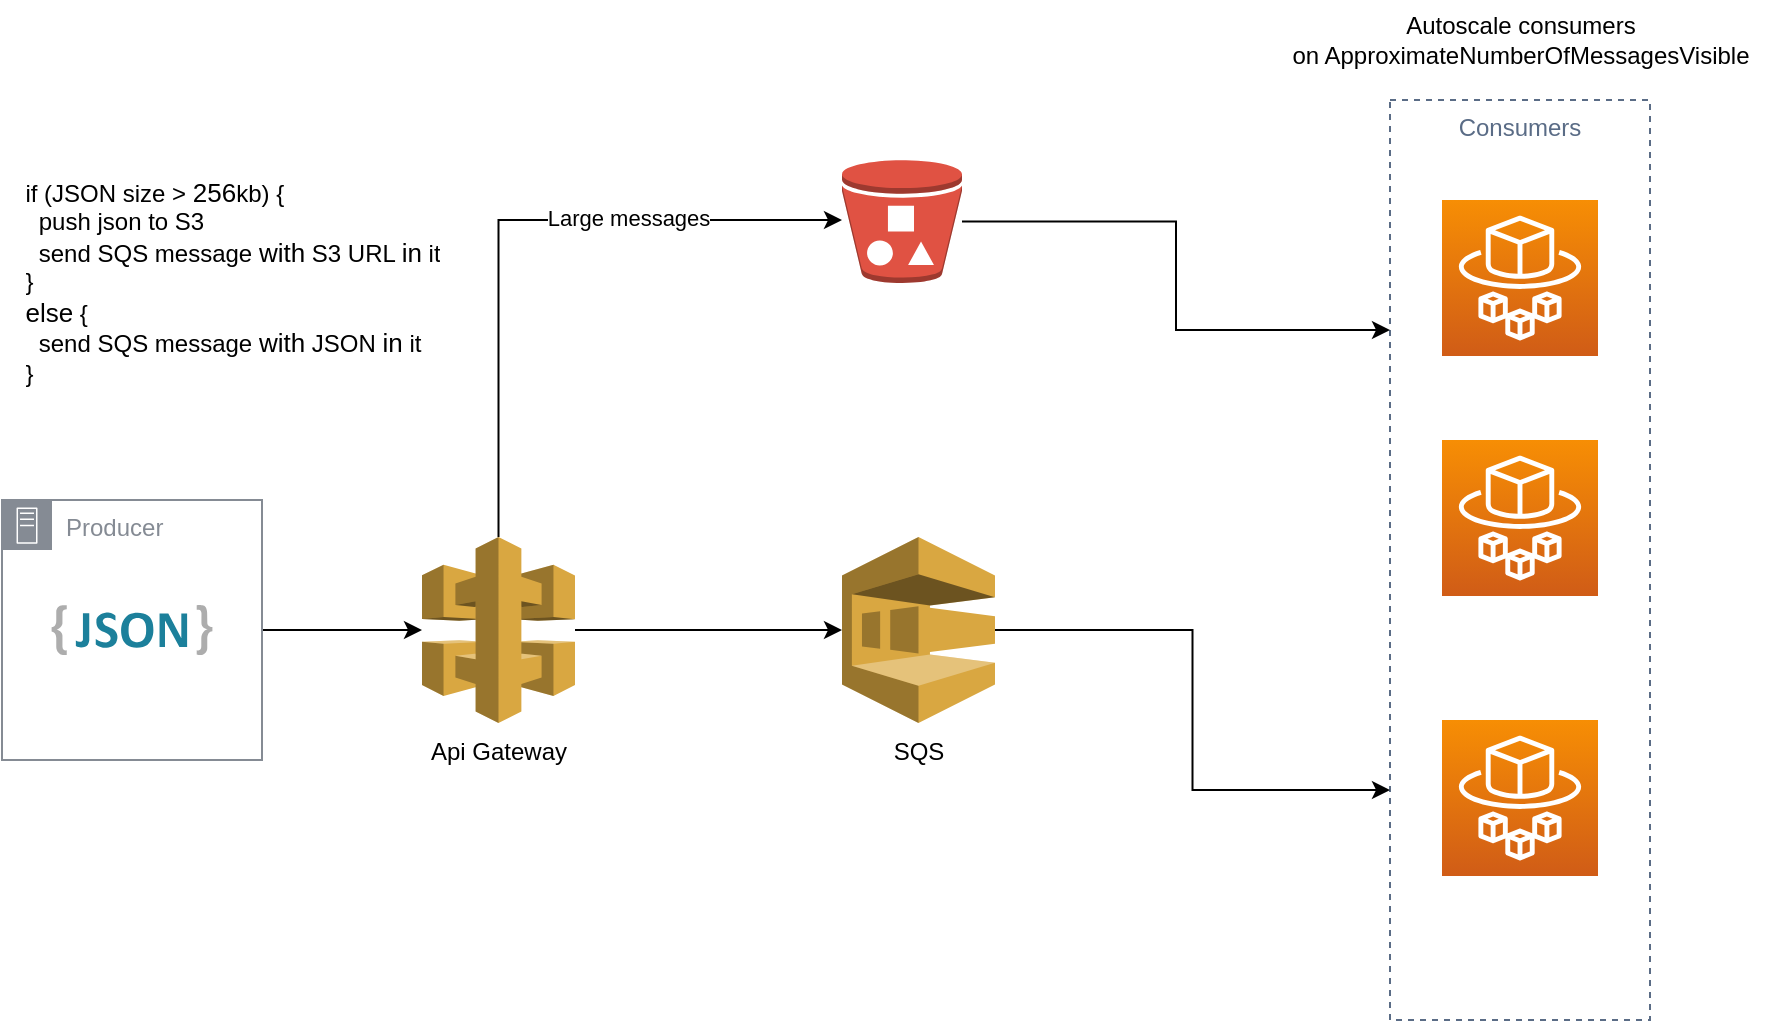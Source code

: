 <mxfile version="20.8.23" type="github">
  <diagram id="Ht1M8jgEwFfnCIfOTk4-" name="Page-1">
    <mxGraphModel dx="2074" dy="1901" grid="1" gridSize="10" guides="1" tooltips="1" connect="1" arrows="1" fold="1" page="1" pageScale="1" pageWidth="1169" pageHeight="827" math="0" shadow="0">
      <root>
        <mxCell id="0" />
        <mxCell id="1" parent="0" />
        <mxCell id="1pdppxs77dE7KQzOFC2R-21" value="Consumers" style="fillColor=none;strokeColor=#5A6C86;dashed=1;verticalAlign=top;fontStyle=0;fontColor=#5A6C86;" vertex="1" parent="1">
          <mxGeometry x="784" y="-650" width="130" height="460" as="geometry" />
        </mxCell>
        <mxCell id="1pdppxs77dE7KQzOFC2R-25" style="edgeStyle=orthogonalEdgeStyle;rounded=0;orthogonalLoop=1;jettySize=auto;html=1;entryX=0;entryY=0.75;entryDx=0;entryDy=0;" edge="1" parent="1" source="1pdppxs77dE7KQzOFC2R-1" target="1pdppxs77dE7KQzOFC2R-21">
          <mxGeometry relative="1" as="geometry" />
        </mxCell>
        <mxCell id="1pdppxs77dE7KQzOFC2R-1" value="SQS" style="outlineConnect=0;dashed=0;verticalLabelPosition=bottom;verticalAlign=top;align=center;html=1;shape=mxgraph.aws3.sqs;fillColor=#D9A741;gradientColor=none;" vertex="1" parent="1">
          <mxGeometry x="510" y="-431.5" width="76.5" height="93" as="geometry" />
        </mxCell>
        <mxCell id="1pdppxs77dE7KQzOFC2R-14" style="edgeStyle=orthogonalEdgeStyle;rounded=0;orthogonalLoop=1;jettySize=auto;html=1;entryX=0;entryY=0.5;entryDx=0;entryDy=0;entryPerimeter=0;" edge="1" parent="1" source="1pdppxs77dE7KQzOFC2R-2" target="1pdppxs77dE7KQzOFC2R-1">
          <mxGeometry relative="1" as="geometry" />
        </mxCell>
        <mxCell id="1pdppxs77dE7KQzOFC2R-19" style="edgeStyle=orthogonalEdgeStyle;rounded=0;orthogonalLoop=1;jettySize=auto;html=1;" edge="1" parent="1" source="1pdppxs77dE7KQzOFC2R-2" target="1pdppxs77dE7KQzOFC2R-16">
          <mxGeometry relative="1" as="geometry">
            <Array as="points">
              <mxPoint x="338" y="-590" />
            </Array>
          </mxGeometry>
        </mxCell>
        <mxCell id="1pdppxs77dE7KQzOFC2R-20" value="Large messages" style="edgeLabel;html=1;align=center;verticalAlign=middle;resizable=0;points=[];" vertex="1" connectable="0" parent="1pdppxs77dE7KQzOFC2R-19">
          <mxGeometry x="0.346" y="1" relative="1" as="geometry">
            <mxPoint as="offset" />
          </mxGeometry>
        </mxCell>
        <mxCell id="1pdppxs77dE7KQzOFC2R-2" value="Api Gateway" style="outlineConnect=0;dashed=0;verticalLabelPosition=bottom;verticalAlign=top;align=center;html=1;shape=mxgraph.aws3.api_gateway;fillColor=#D9A741;gradientColor=none;" vertex="1" parent="1">
          <mxGeometry x="300" y="-431.5" width="76.5" height="93" as="geometry" />
        </mxCell>
        <mxCell id="1pdppxs77dE7KQzOFC2R-6" value="" style="sketch=0;points=[[0,0,0],[0.25,0,0],[0.5,0,0],[0.75,0,0],[1,0,0],[0,1,0],[0.25,1,0],[0.5,1,0],[0.75,1,0],[1,1,0],[0,0.25,0],[0,0.5,0],[0,0.75,0],[1,0.25,0],[1,0.5,0],[1,0.75,0]];outlineConnect=0;fontColor=#232F3E;gradientColor=#F78E04;gradientDirection=north;fillColor=#D05C17;strokeColor=#ffffff;dashed=0;verticalLabelPosition=bottom;verticalAlign=top;align=center;html=1;fontSize=12;fontStyle=0;aspect=fixed;shape=mxgraph.aws4.resourceIcon;resIcon=mxgraph.aws4.fargate;" vertex="1" parent="1">
          <mxGeometry x="810" y="-600" width="78" height="78" as="geometry" />
        </mxCell>
        <mxCell id="1pdppxs77dE7KQzOFC2R-11" value="" style="dashed=0;outlineConnect=0;html=1;align=center;labelPosition=center;verticalLabelPosition=bottom;verticalAlign=top;shape=mxgraph.weblogos.json_2" vertex="1" parent="1">
          <mxGeometry x="114.8" y="-397.6" width="80.4" height="25.2" as="geometry" />
        </mxCell>
        <mxCell id="1pdppxs77dE7KQzOFC2R-13" style="edgeStyle=orthogonalEdgeStyle;rounded=0;orthogonalLoop=1;jettySize=auto;html=1;" edge="1" parent="1" source="1pdppxs77dE7KQzOFC2R-12" target="1pdppxs77dE7KQzOFC2R-2">
          <mxGeometry relative="1" as="geometry" />
        </mxCell>
        <mxCell id="1pdppxs77dE7KQzOFC2R-12" value="Producer" style="sketch=0;outlineConnect=0;gradientColor=none;html=1;whiteSpace=wrap;fontSize=12;fontStyle=0;shape=mxgraph.aws4.group;grIcon=mxgraph.aws4.group_on_premise;strokeColor=#858B94;fillColor=none;verticalAlign=top;align=left;spacingLeft=30;fontColor=#858B94;dashed=0;" vertex="1" parent="1">
          <mxGeometry x="90" y="-450" width="130" height="130" as="geometry" />
        </mxCell>
        <mxCell id="1pdppxs77dE7KQzOFC2R-24" style="edgeStyle=orthogonalEdgeStyle;rounded=0;orthogonalLoop=1;jettySize=auto;html=1;entryX=0;entryY=0.25;entryDx=0;entryDy=0;" edge="1" parent="1" source="1pdppxs77dE7KQzOFC2R-16" target="1pdppxs77dE7KQzOFC2R-21">
          <mxGeometry relative="1" as="geometry" />
        </mxCell>
        <mxCell id="1pdppxs77dE7KQzOFC2R-16" value="" style="outlineConnect=0;dashed=0;verticalLabelPosition=bottom;verticalAlign=top;align=center;html=1;shape=mxgraph.aws3.bucket_with_objects;fillColor=#E05243;gradientColor=none;" vertex="1" parent="1">
          <mxGeometry x="510" y="-620" width="60" height="61.5" as="geometry" />
        </mxCell>
        <mxCell id="1pdppxs77dE7KQzOFC2R-22" value="" style="sketch=0;points=[[0,0,0],[0.25,0,0],[0.5,0,0],[0.75,0,0],[1,0,0],[0,1,0],[0.25,1,0],[0.5,1,0],[0.75,1,0],[1,1,0],[0,0.25,0],[0,0.5,0],[0,0.75,0],[1,0.25,0],[1,0.5,0],[1,0.75,0]];outlineConnect=0;fontColor=#232F3E;gradientColor=#F78E04;gradientDirection=north;fillColor=#D05C17;strokeColor=#ffffff;dashed=0;verticalLabelPosition=bottom;verticalAlign=top;align=center;html=1;fontSize=12;fontStyle=0;aspect=fixed;shape=mxgraph.aws4.resourceIcon;resIcon=mxgraph.aws4.fargate;" vertex="1" parent="1">
          <mxGeometry x="810" y="-480" width="78" height="78" as="geometry" />
        </mxCell>
        <mxCell id="1pdppxs77dE7KQzOFC2R-23" value="" style="sketch=0;points=[[0,0,0],[0.25,0,0],[0.5,0,0],[0.75,0,0],[1,0,0],[0,1,0],[0.25,1,0],[0.5,1,0],[0.75,1,0],[1,1,0],[0,0.25,0],[0,0.5,0],[0,0.75,0],[1,0.25,0],[1,0.5,0],[1,0.75,0]];outlineConnect=0;fontColor=#232F3E;gradientColor=#F78E04;gradientDirection=north;fillColor=#D05C17;strokeColor=#ffffff;dashed=0;verticalLabelPosition=bottom;verticalAlign=top;align=center;html=1;fontSize=12;fontStyle=0;aspect=fixed;shape=mxgraph.aws4.resourceIcon;resIcon=mxgraph.aws4.fargate;" vertex="1" parent="1">
          <mxGeometry x="810" y="-340" width="78" height="78" as="geometry" />
        </mxCell>
        <mxCell id="1pdppxs77dE7KQzOFC2R-26" value="&lt;pre style=&quot;margin-top: 0px; margin-bottom: calc(1.5em); padding: var(--su12); border: 0px; font-variant-numeric: inherit; font-variant-east-asian: inherit; font-stretch: inherit; line-height: var(--lh-md); font-family: var(--ff-mono); font-size: var(--fs-body1); vertical-align: baseline; box-sizing: inherit; width: auto; max-height: 600px; overflow: auto; background-color: var(--highlight-bg); border-radius: var(--br-md); --_cb-line-numbers-bg:var(--black-050); color: var(--highlight-color); overflow-wrap: normal; text-align: left;&quot; class=&quot;lang-cs s-code-block&quot;&gt;&lt;code style=&quot;margin: 0px; padding: 0px; border: 0px; font-style: inherit; font-variant: inherit; font-weight: inherit; font-stretch: inherit; line-height: inherit; font-family: inherit; font-size: var(--_pr-code-fs); vertical-align: baseline; box-sizing: inherit; background-color: transparent;&quot; class=&quot;hljs language-csharp&quot;&gt;if (JSON size &amp;gt; &lt;span style=&quot;margin: 0px; padding: 0px; border: 0px; font-style: inherit; font-variant: inherit; font-weight: inherit; font-stretch: inherit; line-height: inherit; font-family: inherit; font-size: 13px; vertical-align: baseline; box-sizing: inherit; color: var(--highlight-namespace);&quot; class=&quot;hljs-number&quot;&gt;256&lt;/span&gt;kb) {&lt;br/&gt;  push json to S3&lt;br/&gt;  send SQS message &lt;span style=&quot;margin: 0px; padding: 0px; border: 0px; font-style: inherit; font-variant: inherit; font-weight: inherit; font-stretch: inherit; line-height: inherit; font-family: inherit; font-size: 13px; vertical-align: baseline; box-sizing: inherit; color: var(--highlight-keyword);&quot; class=&quot;hljs-keyword&quot;&gt;with&lt;/span&gt; S3 URL &lt;span style=&quot;margin: 0px; padding: 0px; border: 0px; font-style: inherit; font-variant: inherit; font-weight: inherit; font-stretch: inherit; line-height: inherit; font-family: inherit; font-size: 13px; vertical-align: baseline; box-sizing: inherit; color: var(--highlight-keyword);&quot; class=&quot;hljs-keyword&quot;&gt;in&lt;/span&gt; it&lt;br/&gt;}&lt;br/&gt;&lt;span style=&quot;margin: 0px; padding: 0px; border: 0px; font-style: inherit; font-variant: inherit; font-weight: inherit; font-stretch: inherit; line-height: inherit; font-family: inherit; font-size: 13px; vertical-align: baseline; box-sizing: inherit; color: var(--highlight-keyword);&quot; class=&quot;hljs-keyword&quot;&gt;else&lt;/span&gt; {&lt;br/&gt;  send SQS message &lt;span style=&quot;margin: 0px; padding: 0px; border: 0px; font-style: inherit; font-variant: inherit; font-weight: inherit; font-stretch: inherit; line-height: inherit; font-family: inherit; font-size: 13px; vertical-align: baseline; box-sizing: inherit; color: var(--highlight-keyword);&quot; class=&quot;hljs-keyword&quot;&gt;with&lt;/span&gt; JSON &lt;span style=&quot;margin: 0px; padding: 0px; border: 0px; font-style: inherit; font-variant: inherit; font-weight: inherit; font-stretch: inherit; line-height: inherit; font-family: inherit; font-size: 13px; vertical-align: baseline; box-sizing: inherit; color: var(--highlight-keyword);&quot; class=&quot;hljs-keyword&quot;&gt;in&lt;/span&gt; it&lt;br/&gt;}&lt;/code&gt;&lt;/pre&gt;" style="text;html=1;align=center;verticalAlign=middle;resizable=0;points=[];autosize=1;strokeColor=none;fillColor=none;" vertex="1" parent="1">
          <mxGeometry x="90" y="-620" width="230" height="140" as="geometry" />
        </mxCell>
        <mxCell id="1pdppxs77dE7KQzOFC2R-27" value="Autoscale consumers&lt;br&gt;on ApproximateNumberOfMessagesVisible" style="text;html=1;align=center;verticalAlign=middle;resizable=0;points=[];autosize=1;strokeColor=none;fillColor=none;" vertex="1" parent="1">
          <mxGeometry x="724" y="-700" width="250" height="40" as="geometry" />
        </mxCell>
      </root>
    </mxGraphModel>
  </diagram>
</mxfile>
